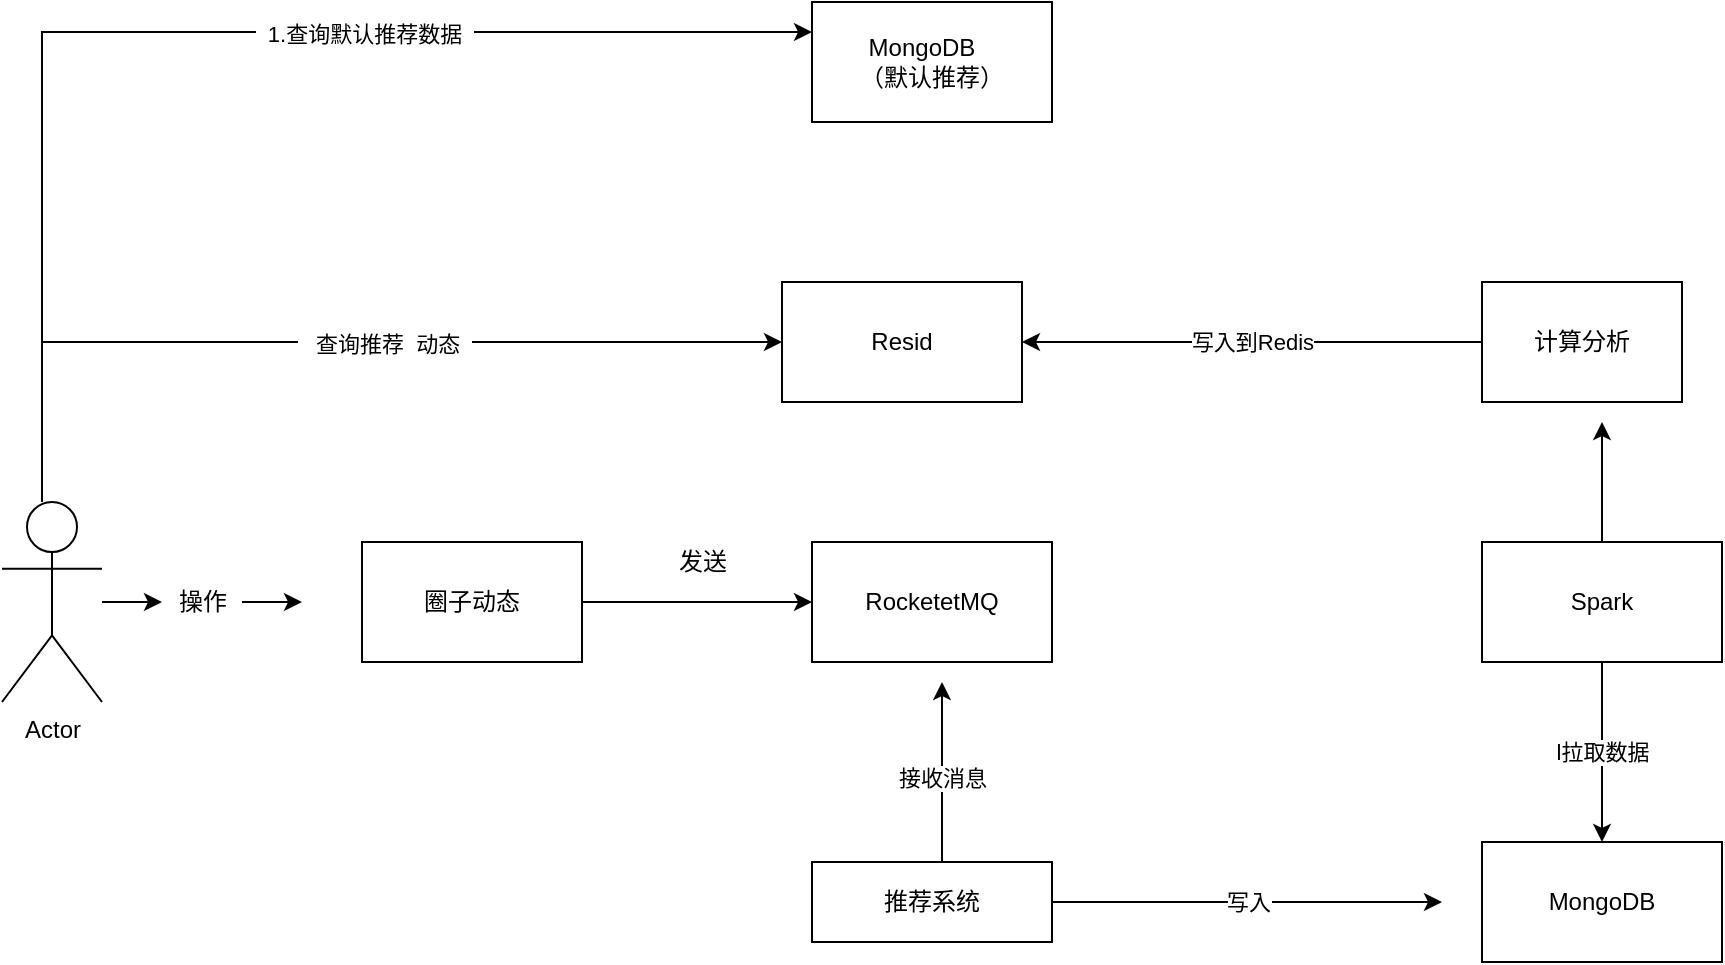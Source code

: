 <mxfile version="14.2.3" type="github">
  <diagram id="C5RBs43oDa-KdzZeNtuy" name="Page-1">
    <mxGraphModel dx="1343" dy="582" grid="1" gridSize="10" guides="1" tooltips="1" connect="1" arrows="1" fold="1" page="1" pageScale="1" pageWidth="1169" pageHeight="1654" background="#ffffff" math="0" shadow="0">
      <root>
        <object label="" id="WIyWlLk6GJQsqaUBKTNV-0">
          <mxCell />
        </object>
        <mxCell id="WIyWlLk6GJQsqaUBKTNV-1" parent="WIyWlLk6GJQsqaUBKTNV-0" />
        <mxCell id="vYrW52cFCuenPlIlFl_k-6" style="edgeStyle=orthogonalEdgeStyle;rounded=0;orthogonalLoop=1;jettySize=auto;html=1;" edge="1" parent="WIyWlLk6GJQsqaUBKTNV-1" source="vYrW52cFCuenPlIlFl_k-10">
          <mxGeometry relative="1" as="geometry">
            <mxPoint x="320" y="530" as="targetPoint" />
            <Array as="points">
              <mxPoint x="310" y="530" />
              <mxPoint x="310" y="530" />
            </Array>
          </mxGeometry>
        </mxCell>
        <mxCell id="vYrW52cFCuenPlIlFl_k-29" style="edgeStyle=elbowEdgeStyle;rounded=0;orthogonalLoop=1;jettySize=auto;html=1;entryX=0;entryY=0.25;entryDx=0;entryDy=0;" edge="1" parent="WIyWlLk6GJQsqaUBKTNV-1" source="vYrW52cFCuenPlIlFl_k-3" target="vYrW52cFCuenPlIlFl_k-7">
          <mxGeometry relative="1" as="geometry">
            <mxPoint x="190" y="260" as="targetPoint" />
            <Array as="points">
              <mxPoint x="190" y="290" />
            </Array>
          </mxGeometry>
        </mxCell>
        <mxCell id="vYrW52cFCuenPlIlFl_k-30" value="&amp;nbsp; 1.查询默认推荐数据&amp;nbsp;&amp;nbsp;" style="edgeLabel;html=1;align=center;verticalAlign=middle;resizable=0;points=[];" vertex="1" connectable="0" parent="vYrW52cFCuenPlIlFl_k-29">
          <mxGeometry x="0.275" y="-1" relative="1" as="geometry">
            <mxPoint as="offset" />
          </mxGeometry>
        </mxCell>
        <mxCell id="vYrW52cFCuenPlIlFl_k-3" value="Actor" style="shape=umlActor;verticalLabelPosition=bottom;verticalAlign=top;html=1;outlineConnect=0;" vertex="1" parent="WIyWlLk6GJQsqaUBKTNV-1">
          <mxGeometry x="170" y="480" width="50" height="100" as="geometry" />
        </mxCell>
        <mxCell id="vYrW52cFCuenPlIlFl_k-13" style="edgeStyle=orthogonalEdgeStyle;rounded=0;orthogonalLoop=1;jettySize=auto;html=1;exitX=1;exitY=0.5;exitDx=0;exitDy=0;entryX=0;entryY=0.5;entryDx=0;entryDy=0;" edge="1" parent="WIyWlLk6GJQsqaUBKTNV-1" source="vYrW52cFCuenPlIlFl_k-4" target="vYrW52cFCuenPlIlFl_k-9">
          <mxGeometry relative="1" as="geometry" />
        </mxCell>
        <mxCell id="vYrW52cFCuenPlIlFl_k-4" value="&lt;font style=&quot;font-size: 12px&quot;&gt;圈子动态&lt;/font&gt;" style="rounded=0;whiteSpace=wrap;html=1;" vertex="1" parent="WIyWlLk6GJQsqaUBKTNV-1">
          <mxGeometry x="350" y="500" width="110" height="60" as="geometry" />
        </mxCell>
        <mxCell id="vYrW52cFCuenPlIlFl_k-7" value="MongoDB&amp;nbsp; &amp;nbsp;&lt;br&gt;（默认推荐）" style="rounded=0;whiteSpace=wrap;html=1;" vertex="1" parent="WIyWlLk6GJQsqaUBKTNV-1">
          <mxGeometry x="575" y="230" width="120" height="60" as="geometry" />
        </mxCell>
        <mxCell id="vYrW52cFCuenPlIlFl_k-8" value="Resid" style="rounded=0;whiteSpace=wrap;html=1;" vertex="1" parent="WIyWlLk6GJQsqaUBKTNV-1">
          <mxGeometry x="560" y="370" width="120" height="60" as="geometry" />
        </mxCell>
        <mxCell id="vYrW52cFCuenPlIlFl_k-9" value="RocketetMQ" style="rounded=0;whiteSpace=wrap;html=1;" vertex="1" parent="WIyWlLk6GJQsqaUBKTNV-1">
          <mxGeometry x="575" y="500" width="120" height="60" as="geometry" />
        </mxCell>
        <mxCell id="vYrW52cFCuenPlIlFl_k-14" value="&lt;font style=&quot;font-size: 12px&quot;&gt;发送&lt;/font&gt;" style="text;html=1;align=center;verticalAlign=middle;resizable=0;points=[];autosize=1;" vertex="1" parent="WIyWlLk6GJQsqaUBKTNV-1">
          <mxGeometry x="500" y="500" width="40" height="20" as="geometry" />
        </mxCell>
        <mxCell id="vYrW52cFCuenPlIlFl_k-16" value="" style="endArrow=classic;html=1;" edge="1" parent="WIyWlLk6GJQsqaUBKTNV-1">
          <mxGeometry width="50" height="50" relative="1" as="geometry">
            <mxPoint x="190" y="400" as="sourcePoint" />
            <mxPoint x="560" y="400" as="targetPoint" />
          </mxGeometry>
        </mxCell>
        <mxCell id="vYrW52cFCuenPlIlFl_k-19" value="&amp;nbsp; &amp;nbsp;查询推荐&amp;nbsp; 动态&amp;nbsp;&amp;nbsp;" style="edgeLabel;html=1;align=center;verticalAlign=middle;resizable=0;points=[];" vertex="1" connectable="0" parent="vYrW52cFCuenPlIlFl_k-16">
          <mxGeometry x="-0.078" y="-1" relative="1" as="geometry">
            <mxPoint as="offset" />
          </mxGeometry>
        </mxCell>
        <mxCell id="vYrW52cFCuenPlIlFl_k-22" value="接收消息" style="edgeStyle=elbowEdgeStyle;rounded=0;orthogonalLoop=1;jettySize=auto;html=1;exitX=0.5;exitY=0;exitDx=0;exitDy=0;" edge="1" parent="WIyWlLk6GJQsqaUBKTNV-1" source="vYrW52cFCuenPlIlFl_k-20">
          <mxGeometry relative="1" as="geometry">
            <mxPoint x="640" y="570" as="targetPoint" />
            <Array as="points">
              <mxPoint x="640" y="610" />
            </Array>
          </mxGeometry>
        </mxCell>
        <mxCell id="vYrW52cFCuenPlIlFl_k-27" value="写入" style="edgeStyle=elbowEdgeStyle;rounded=0;orthogonalLoop=1;jettySize=auto;html=1;" edge="1" parent="WIyWlLk6GJQsqaUBKTNV-1" source="vYrW52cFCuenPlIlFl_k-20">
          <mxGeometry relative="1" as="geometry">
            <mxPoint x="890" y="680" as="targetPoint" />
          </mxGeometry>
        </mxCell>
        <mxCell id="vYrW52cFCuenPlIlFl_k-20" value="推荐系统" style="whiteSpace=wrap;html=1;" vertex="1" parent="WIyWlLk6GJQsqaUBKTNV-1">
          <mxGeometry x="575" y="660" width="120" height="40" as="geometry" />
        </mxCell>
        <mxCell id="vYrW52cFCuenPlIlFl_k-23" value="MongoDB" style="whiteSpace=wrap;html=1;" vertex="1" parent="WIyWlLk6GJQsqaUBKTNV-1">
          <mxGeometry x="910" y="650" width="120" height="60" as="geometry" />
        </mxCell>
        <mxCell id="vYrW52cFCuenPlIlFl_k-31" style="edgeStyle=elbowEdgeStyle;rounded=0;orthogonalLoop=1;jettySize=auto;html=1;" edge="1" parent="WIyWlLk6GJQsqaUBKTNV-1" source="vYrW52cFCuenPlIlFl_k-24">
          <mxGeometry relative="1" as="geometry">
            <mxPoint x="970" y="440" as="targetPoint" />
          </mxGeometry>
        </mxCell>
        <mxCell id="vYrW52cFCuenPlIlFl_k-32" value="l拉取数据" style="edgeStyle=elbowEdgeStyle;rounded=0;orthogonalLoop=1;jettySize=auto;html=1;entryX=0.5;entryY=0;entryDx=0;entryDy=0;" edge="1" parent="WIyWlLk6GJQsqaUBKTNV-1" source="vYrW52cFCuenPlIlFl_k-24" target="vYrW52cFCuenPlIlFl_k-23">
          <mxGeometry relative="1" as="geometry" />
        </mxCell>
        <mxCell id="vYrW52cFCuenPlIlFl_k-24" value="Spark" style="whiteSpace=wrap;html=1;" vertex="1" parent="WIyWlLk6GJQsqaUBKTNV-1">
          <mxGeometry x="910" y="500" width="120" height="60" as="geometry" />
        </mxCell>
        <mxCell id="vYrW52cFCuenPlIlFl_k-28" value="写入到Redis" style="edgeStyle=elbowEdgeStyle;rounded=0;orthogonalLoop=1;jettySize=auto;html=1;entryX=1;entryY=0.5;entryDx=0;entryDy=0;" edge="1" parent="WIyWlLk6GJQsqaUBKTNV-1" source="vYrW52cFCuenPlIlFl_k-25" target="vYrW52cFCuenPlIlFl_k-8">
          <mxGeometry relative="1" as="geometry" />
        </mxCell>
        <mxCell id="vYrW52cFCuenPlIlFl_k-25" value="计算分析" style="whiteSpace=wrap;html=1;" vertex="1" parent="WIyWlLk6GJQsqaUBKTNV-1">
          <mxGeometry x="910" y="370" width="100" height="60" as="geometry" />
        </mxCell>
        <mxCell id="vYrW52cFCuenPlIlFl_k-10" value="&lt;font style=&quot;font-size: 12px&quot;&gt;操作&lt;/font&gt;" style="text;html=1;align=center;verticalAlign=middle;resizable=0;points=[];autosize=1;" vertex="1" parent="WIyWlLk6GJQsqaUBKTNV-1">
          <mxGeometry x="250" y="520" width="40" height="20" as="geometry" />
        </mxCell>
        <mxCell id="vYrW52cFCuenPlIlFl_k-33" style="edgeStyle=orthogonalEdgeStyle;rounded=0;orthogonalLoop=1;jettySize=auto;html=1;" edge="1" parent="WIyWlLk6GJQsqaUBKTNV-1" source="vYrW52cFCuenPlIlFl_k-3" target="vYrW52cFCuenPlIlFl_k-10">
          <mxGeometry relative="1" as="geometry">
            <mxPoint x="320" y="530" as="targetPoint" />
            <mxPoint x="220" y="530" as="sourcePoint" />
            <Array as="points" />
          </mxGeometry>
        </mxCell>
      </root>
    </mxGraphModel>
  </diagram>
</mxfile>
